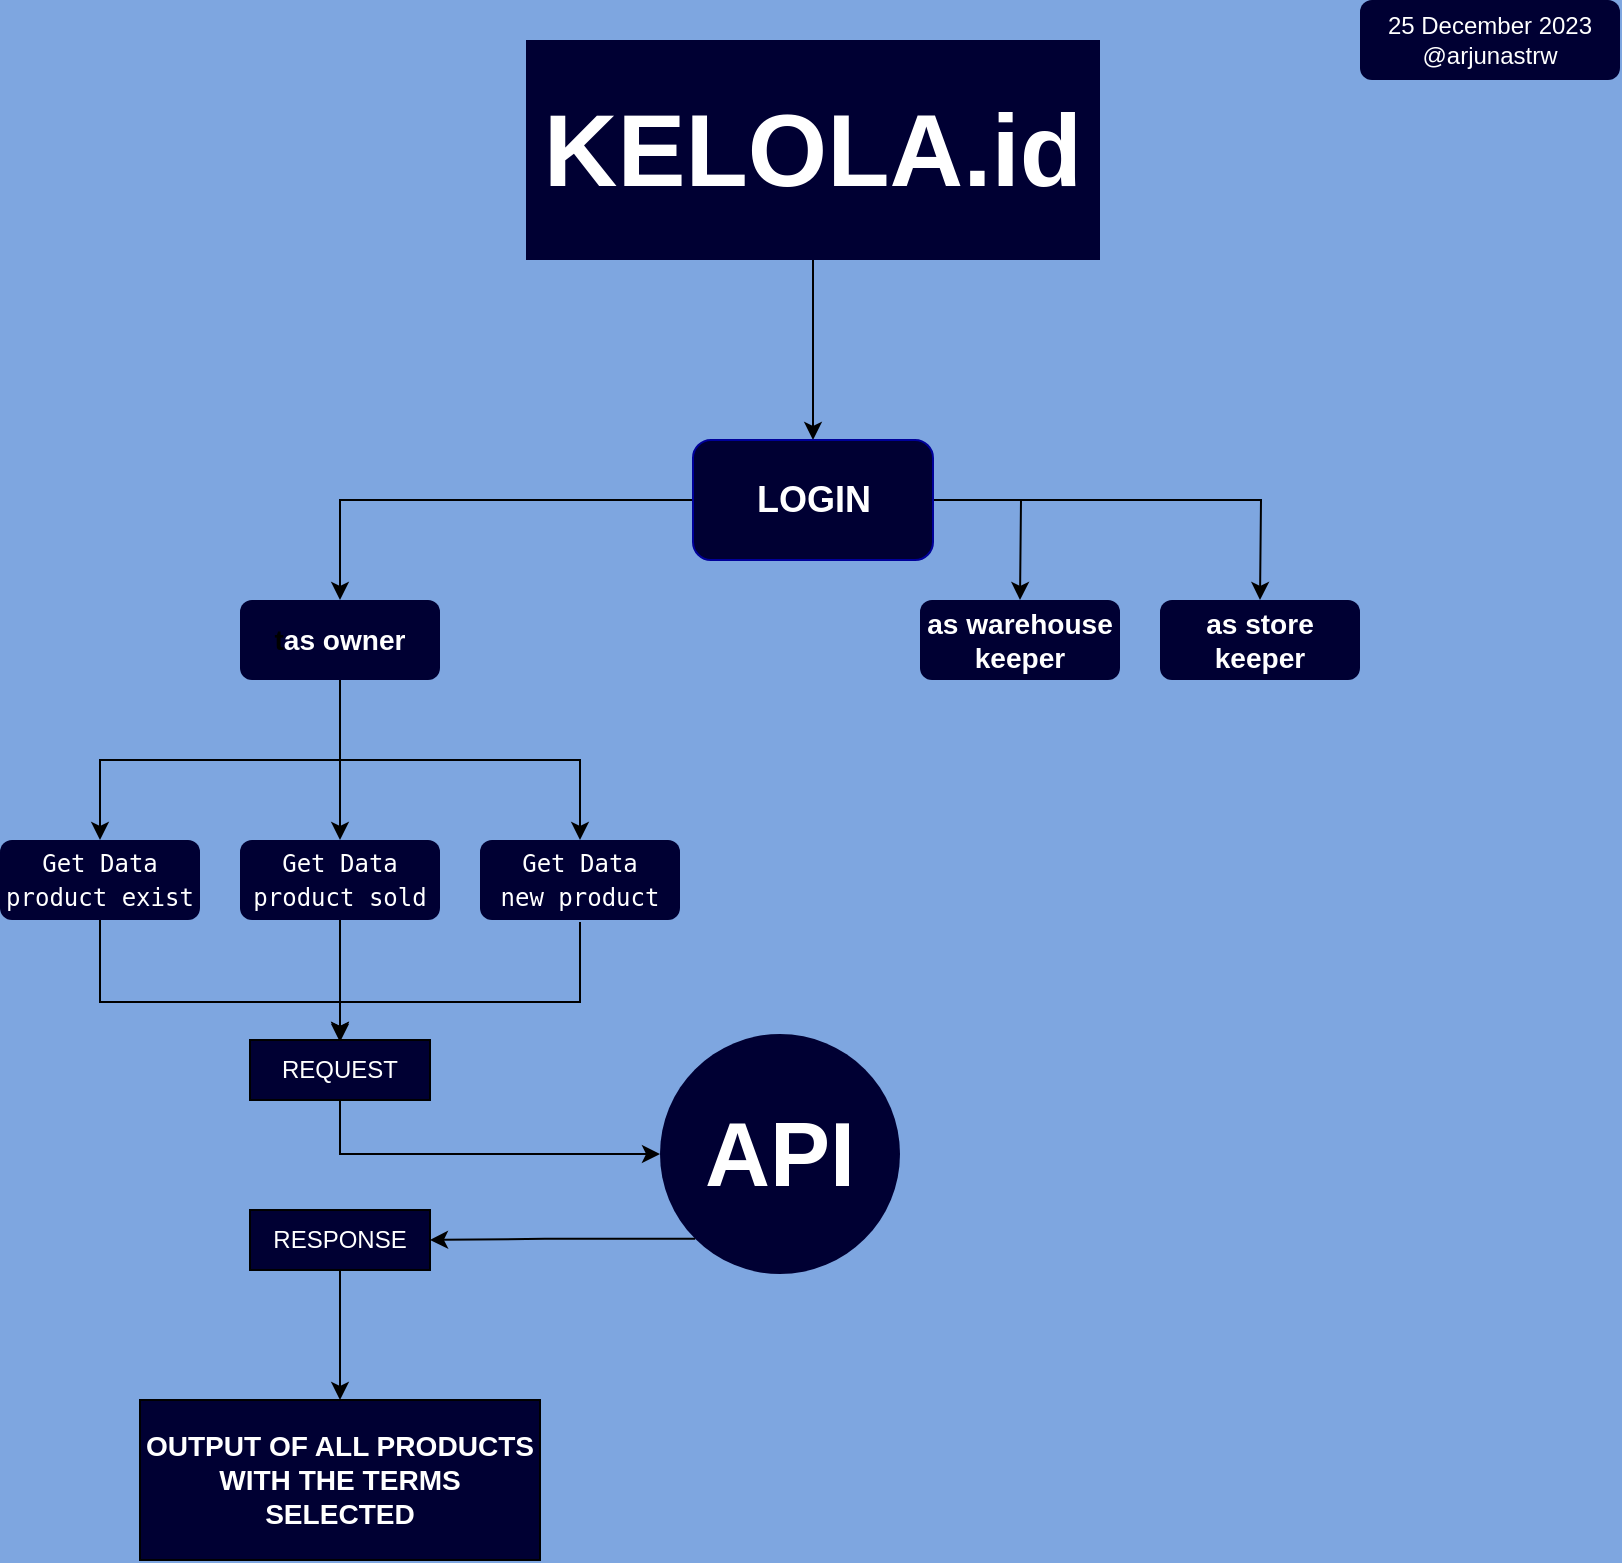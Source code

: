 <mxfile version="22.1.11" type="github">
  <diagram name="Page-1" id="40xObGimD8YpIX6pD9BG">
    <mxGraphModel dx="756" dy="392" grid="1" gridSize="10" guides="1" tooltips="1" connect="1" arrows="1" fold="1" page="1" pageScale="1" pageWidth="827" pageHeight="1169" background="#7EA6E0" math="0" shadow="0">
      <root>
        <mxCell id="0" />
        <mxCell id="1" parent="0" />
        <mxCell id="kmPnVxHn9LJS97Qf2xmE-2" style="edgeStyle=orthogonalEdgeStyle;rounded=0;orthogonalLoop=1;jettySize=auto;html=1;" edge="1" parent="1" source="kmPnVxHn9LJS97Qf2xmE-1">
          <mxGeometry relative="1" as="geometry">
            <mxPoint x="416.5" y="240" as="targetPoint" />
          </mxGeometry>
        </mxCell>
        <mxCell id="kmPnVxHn9LJS97Qf2xmE-1" value="&lt;h1&gt;&lt;b&gt;&lt;font style=&quot;font-size: 51px;&quot;&gt;KELOLA.id&lt;/font&gt;&lt;/b&gt;&lt;/h1&gt;" style="rounded=0;whiteSpace=wrap;html=1;fillColor=#000033;fontColor=#ffffff;strokeColor=none;" vertex="1" parent="1">
          <mxGeometry x="273" y="40" width="287" height="110" as="geometry" />
        </mxCell>
        <mxCell id="kmPnVxHn9LJS97Qf2xmE-4" style="edgeStyle=orthogonalEdgeStyle;rounded=0;orthogonalLoop=1;jettySize=auto;html=1;" edge="1" parent="1" source="kmPnVxHn9LJS97Qf2xmE-3">
          <mxGeometry relative="1" as="geometry">
            <mxPoint x="520" y="320" as="targetPoint" />
          </mxGeometry>
        </mxCell>
        <mxCell id="kmPnVxHn9LJS97Qf2xmE-5" style="edgeStyle=orthogonalEdgeStyle;rounded=0;orthogonalLoop=1;jettySize=auto;html=1;exitX=0;exitY=0.5;exitDx=0;exitDy=0;entryX=0.5;entryY=0;entryDx=0;entryDy=0;" edge="1" parent="1" source="kmPnVxHn9LJS97Qf2xmE-3" target="kmPnVxHn9LJS97Qf2xmE-13">
          <mxGeometry relative="1" as="geometry">
            <mxPoint x="320" y="320" as="targetPoint" />
          </mxGeometry>
        </mxCell>
        <mxCell id="kmPnVxHn9LJS97Qf2xmE-9" style="edgeStyle=orthogonalEdgeStyle;rounded=0;orthogonalLoop=1;jettySize=auto;html=1;" edge="1" parent="1" source="kmPnVxHn9LJS97Qf2xmE-3">
          <mxGeometry relative="1" as="geometry">
            <mxPoint x="640" y="320" as="targetPoint" />
          </mxGeometry>
        </mxCell>
        <mxCell id="kmPnVxHn9LJS97Qf2xmE-3" value="&lt;h2&gt;&lt;font color=&quot;#ffffff&quot;&gt;LOGIN&lt;/font&gt;&lt;/h2&gt;" style="rounded=1;whiteSpace=wrap;html=1;fillColor=#000033;strokeColor=#000099;" vertex="1" parent="1">
          <mxGeometry x="356.5" y="240" width="120" height="60" as="geometry" />
        </mxCell>
        <mxCell id="kmPnVxHn9LJS97Qf2xmE-23" style="edgeStyle=orthogonalEdgeStyle;rounded=0;orthogonalLoop=1;jettySize=auto;html=1;exitX=0.5;exitY=1;exitDx=0;exitDy=0;entryX=0.5;entryY=0;entryDx=0;entryDy=0;" edge="1" parent="1" source="kmPnVxHn9LJS97Qf2xmE-13" target="kmPnVxHn9LJS97Qf2xmE-25">
          <mxGeometry relative="1" as="geometry">
            <mxPoint x="320.276" y="440" as="targetPoint" />
          </mxGeometry>
        </mxCell>
        <mxCell id="kmPnVxHn9LJS97Qf2xmE-30" style="edgeStyle=orthogonalEdgeStyle;rounded=0;orthogonalLoop=1;jettySize=auto;html=1;entryX=0.5;entryY=0;entryDx=0;entryDy=0;" edge="1" parent="1" source="kmPnVxHn9LJS97Qf2xmE-13" target="kmPnVxHn9LJS97Qf2xmE-28">
          <mxGeometry relative="1" as="geometry" />
        </mxCell>
        <mxCell id="kmPnVxHn9LJS97Qf2xmE-33" style="edgeStyle=orthogonalEdgeStyle;rounded=0;orthogonalLoop=1;jettySize=auto;html=1;exitX=0.5;exitY=1;exitDx=0;exitDy=0;entryX=0.5;entryY=0;entryDx=0;entryDy=0;" edge="1" parent="1" source="kmPnVxHn9LJS97Qf2xmE-13" target="kmPnVxHn9LJS97Qf2xmE-32">
          <mxGeometry relative="1" as="geometry" />
        </mxCell>
        <mxCell id="kmPnVxHn9LJS97Qf2xmE-13" value="&lt;h3&gt;t&lt;font color=&quot;#ffffff&quot;&gt;as owner&lt;/font&gt;&lt;/h3&gt;" style="rounded=1;whiteSpace=wrap;html=1;strokeColor=none;fillColor=#000033;" vertex="1" parent="1">
          <mxGeometry x="130" y="320" width="100" height="40" as="geometry" />
        </mxCell>
        <mxCell id="kmPnVxHn9LJS97Qf2xmE-14" value="&lt;h3&gt;as warehouse&lt;br&gt;keeper&lt;/h3&gt;" style="rounded=1;whiteSpace=wrap;html=1;strokeColor=none;fillColor=#000033;fontColor=#ffffff;" vertex="1" parent="1">
          <mxGeometry x="470" y="320" width="100" height="40" as="geometry" />
        </mxCell>
        <mxCell id="kmPnVxHn9LJS97Qf2xmE-15" value="&lt;h3&gt;as store&lt;br&gt;keeper&lt;/h3&gt;" style="rounded=1;whiteSpace=wrap;html=1;strokeColor=none;fillColor=#000033;fontColor=#ffffff;" vertex="1" parent="1">
          <mxGeometry x="590" y="320" width="100" height="40" as="geometry" />
        </mxCell>
        <mxCell id="kmPnVxHn9LJS97Qf2xmE-17" value="25 December 2023&lt;br&gt;@arjunastrw" style="rounded=1;whiteSpace=wrap;html=1;strokeColor=none;fillColor=#000033;fontColor=#ffffff;" vertex="1" parent="1">
          <mxGeometry x="690" y="20" width="130" height="40" as="geometry" />
        </mxCell>
        <mxCell id="kmPnVxHn9LJS97Qf2xmE-57" style="edgeStyle=orthogonalEdgeStyle;rounded=0;orthogonalLoop=1;jettySize=auto;html=1;exitX=0.5;exitY=1;exitDx=0;exitDy=0;" edge="1" parent="1" source="kmPnVxHn9LJS97Qf2xmE-25" target="kmPnVxHn9LJS97Qf2xmE-55">
          <mxGeometry relative="1" as="geometry">
            <Array as="points">
              <mxPoint x="60" y="521" />
              <mxPoint x="180" y="521" />
            </Array>
          </mxGeometry>
        </mxCell>
        <mxCell id="kmPnVxHn9LJS97Qf2xmE-25" value="&lt;pre style=&quot;line-height: 40%;&quot;&gt;&lt;font color=&quot;#ffffff&quot;&gt;Get Data&lt;/font&gt;&lt;/pre&gt;&lt;pre style=&quot;line-height: 40%;&quot;&gt;&lt;font color=&quot;#ffffff&quot;&gt;product exist&lt;/font&gt;&lt;/pre&gt;" style="rounded=1;whiteSpace=wrap;html=1;strokeColor=none;fillColor=#000033;" vertex="1" parent="1">
          <mxGeometry x="10" y="440" width="100" height="40" as="geometry" />
        </mxCell>
        <mxCell id="kmPnVxHn9LJS97Qf2xmE-62" style="edgeStyle=orthogonalEdgeStyle;rounded=0;orthogonalLoop=1;jettySize=auto;html=1;exitX=0.5;exitY=1;exitDx=0;exitDy=0;entryX=0.5;entryY=0;entryDx=0;entryDy=0;" edge="1" parent="1" source="kmPnVxHn9LJS97Qf2xmE-28" target="kmPnVxHn9LJS97Qf2xmE-55">
          <mxGeometry relative="1" as="geometry" />
        </mxCell>
        <mxCell id="kmPnVxHn9LJS97Qf2xmE-28" value="&lt;pre style=&quot;line-height: 40%;&quot;&gt;&lt;font color=&quot;#ffffff&quot;&gt;Get Data&lt;/font&gt;&lt;/pre&gt;&lt;pre style=&quot;line-height: 40%;&quot;&gt;&lt;font color=&quot;#ffffff&quot;&gt;product sold&lt;/font&gt;&lt;/pre&gt;" style="rounded=1;whiteSpace=wrap;html=1;strokeColor=none;fillColor=#000033;" vertex="1" parent="1">
          <mxGeometry x="130" y="440" width="100" height="40" as="geometry" />
        </mxCell>
        <mxCell id="kmPnVxHn9LJS97Qf2xmE-63" style="edgeStyle=orthogonalEdgeStyle;rounded=0;orthogonalLoop=1;jettySize=auto;html=1;exitX=0.5;exitY=1;exitDx=0;exitDy=0;entryX=0.5;entryY=0;entryDx=0;entryDy=0;" edge="1" parent="1">
          <mxGeometry relative="1" as="geometry">
            <mxPoint x="300" y="481" as="sourcePoint" />
            <mxPoint x="180" y="541" as="targetPoint" />
            <Array as="points">
              <mxPoint x="300" y="521" />
              <mxPoint x="180" y="521" />
            </Array>
          </mxGeometry>
        </mxCell>
        <mxCell id="kmPnVxHn9LJS97Qf2xmE-32" value="&lt;pre style=&quot;line-height: 40%;&quot;&gt;&lt;font color=&quot;#ffffff&quot;&gt;Get Data&lt;/font&gt;&lt;/pre&gt;&lt;pre style=&quot;line-height: 40%;&quot;&gt;&lt;font color=&quot;#ffffff&quot;&gt;new product&lt;/font&gt;&lt;br&gt;&lt;/pre&gt;" style="rounded=1;whiteSpace=wrap;html=1;strokeColor=none;fillColor=#000033;" vertex="1" parent="1">
          <mxGeometry x="250" y="440" width="100" height="40" as="geometry" />
        </mxCell>
        <mxCell id="kmPnVxHn9LJS97Qf2xmE-74" style="edgeStyle=orthogonalEdgeStyle;rounded=0;orthogonalLoop=1;jettySize=auto;html=1;exitX=0;exitY=1;exitDx=0;exitDy=0;entryX=1;entryY=0.5;entryDx=0;entryDy=0;" edge="1" parent="1" source="kmPnVxHn9LJS97Qf2xmE-35" target="kmPnVxHn9LJS97Qf2xmE-71">
          <mxGeometry relative="1" as="geometry" />
        </mxCell>
        <mxCell id="kmPnVxHn9LJS97Qf2xmE-35" value="&lt;h1&gt;&lt;font style=&quot;font-size: 45px;&quot; color=&quot;#ffffff&quot;&gt;API&lt;/font&gt;&lt;/h1&gt;" style="ellipse;whiteSpace=wrap;html=1;aspect=fixed;strokeColor=none;fillColor=#000033;" vertex="1" parent="1">
          <mxGeometry x="340" y="537" width="120" height="120" as="geometry" />
        </mxCell>
        <mxCell id="kmPnVxHn9LJS97Qf2xmE-68" style="edgeStyle=orthogonalEdgeStyle;rounded=0;orthogonalLoop=1;jettySize=auto;html=1;exitX=0.5;exitY=1;exitDx=0;exitDy=0;entryX=0;entryY=0.5;entryDx=0;entryDy=0;" edge="1" parent="1" source="kmPnVxHn9LJS97Qf2xmE-55" target="kmPnVxHn9LJS97Qf2xmE-35">
          <mxGeometry relative="1" as="geometry" />
        </mxCell>
        <mxCell id="kmPnVxHn9LJS97Qf2xmE-55" value="&lt;font color=&quot;#ffffff&quot;&gt;REQUEST&lt;/font&gt;" style="whiteSpace=wrap;html=1;fillColor=#000033;" vertex="1" parent="1">
          <mxGeometry x="135" y="540" width="90" height="30" as="geometry" />
        </mxCell>
        <mxCell id="kmPnVxHn9LJS97Qf2xmE-75" style="edgeStyle=orthogonalEdgeStyle;rounded=0;orthogonalLoop=1;jettySize=auto;html=1;exitX=0.5;exitY=1;exitDx=0;exitDy=0;entryX=0.5;entryY=0;entryDx=0;entryDy=0;" edge="1" parent="1" source="kmPnVxHn9LJS97Qf2xmE-71" target="kmPnVxHn9LJS97Qf2xmE-73">
          <mxGeometry relative="1" as="geometry" />
        </mxCell>
        <mxCell id="kmPnVxHn9LJS97Qf2xmE-71" value="&lt;font color=&quot;#ffffff&quot;&gt;RESPONSE&lt;/font&gt;" style="whiteSpace=wrap;html=1;fillColor=#000033;" vertex="1" parent="1">
          <mxGeometry x="135" y="625" width="90" height="30" as="geometry" />
        </mxCell>
        <mxCell id="kmPnVxHn9LJS97Qf2xmE-73" value="&lt;font color=&quot;#ffffff&quot;&gt;&lt;h3&gt;OUTPUT OF ALL PRODUCTS&lt;br&gt;WITH THE TERMS SELECTED&lt;/h3&gt;&lt;/font&gt;" style="whiteSpace=wrap;html=1;fillColor=#000033;" vertex="1" parent="1">
          <mxGeometry x="80" y="720" width="200" height="80" as="geometry" />
        </mxCell>
      </root>
    </mxGraphModel>
  </diagram>
</mxfile>
